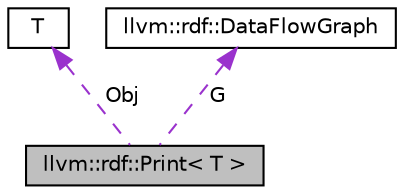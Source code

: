 digraph "llvm::rdf::Print&lt; T &gt;"
{
 // LATEX_PDF_SIZE
  bgcolor="transparent";
  edge [fontname="Helvetica",fontsize="10",labelfontname="Helvetica",labelfontsize="10"];
  node [fontname="Helvetica",fontsize="10",shape="box"];
  Node1 [label="llvm::rdf::Print\< T \>",height=0.2,width=0.4,color="black", fillcolor="grey75", style="filled", fontcolor="black",tooltip=" "];
  Node2 -> Node1 [dir="back",color="darkorchid3",fontsize="10",style="dashed",label=" Obj" ,fontname="Helvetica"];
  Node2 [label="T",height=0.2,width=0.4,color="black",URL="$classT.html",tooltip=" "];
  Node3 -> Node1 [dir="back",color="darkorchid3",fontsize="10",style="dashed",label=" G" ,fontname="Helvetica"];
  Node3 [label="llvm::rdf::DataFlowGraph",height=0.2,width=0.4,color="black",URL="$structllvm_1_1rdf_1_1DataFlowGraph.html",tooltip=" "];
}
